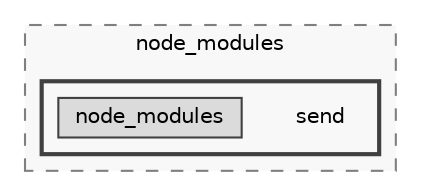 digraph "backend/node_modules/send"
{
 // LATEX_PDF_SIZE
  bgcolor="transparent";
  edge [fontname=Helvetica,fontsize=10,labelfontname=Helvetica,labelfontsize=10];
  node [fontname=Helvetica,fontsize=10,shape=box,height=0.2,width=0.4];
  compound=true
  subgraph clusterdir_86dbea9de526ba50b112ba867d8b4b1f {
    graph [ bgcolor="#f8f8f8", pencolor="grey50", label="node_modules", fontname=Helvetica,fontsize=10 style="filled,dashed", URL="dir_86dbea9de526ba50b112ba867d8b4b1f.html",tooltip=""]
  subgraph clusterdir_ec85084712cadfa16d3ee430a986b774 {
    graph [ bgcolor="#f8f8f8", pencolor="grey25", label="", fontname=Helvetica,fontsize=10 style="filled,bold", URL="dir_ec85084712cadfa16d3ee430a986b774.html",tooltip=""]
    dir_ec85084712cadfa16d3ee430a986b774 [shape=plaintext, label="send"];
  dir_b56bc773d599985539992976fe9c5247 [label="node_modules", fillcolor="#dbdbdb", color="grey25", style="filled", URL="dir_b56bc773d599985539992976fe9c5247.html",tooltip=""];
  }
  }
}
